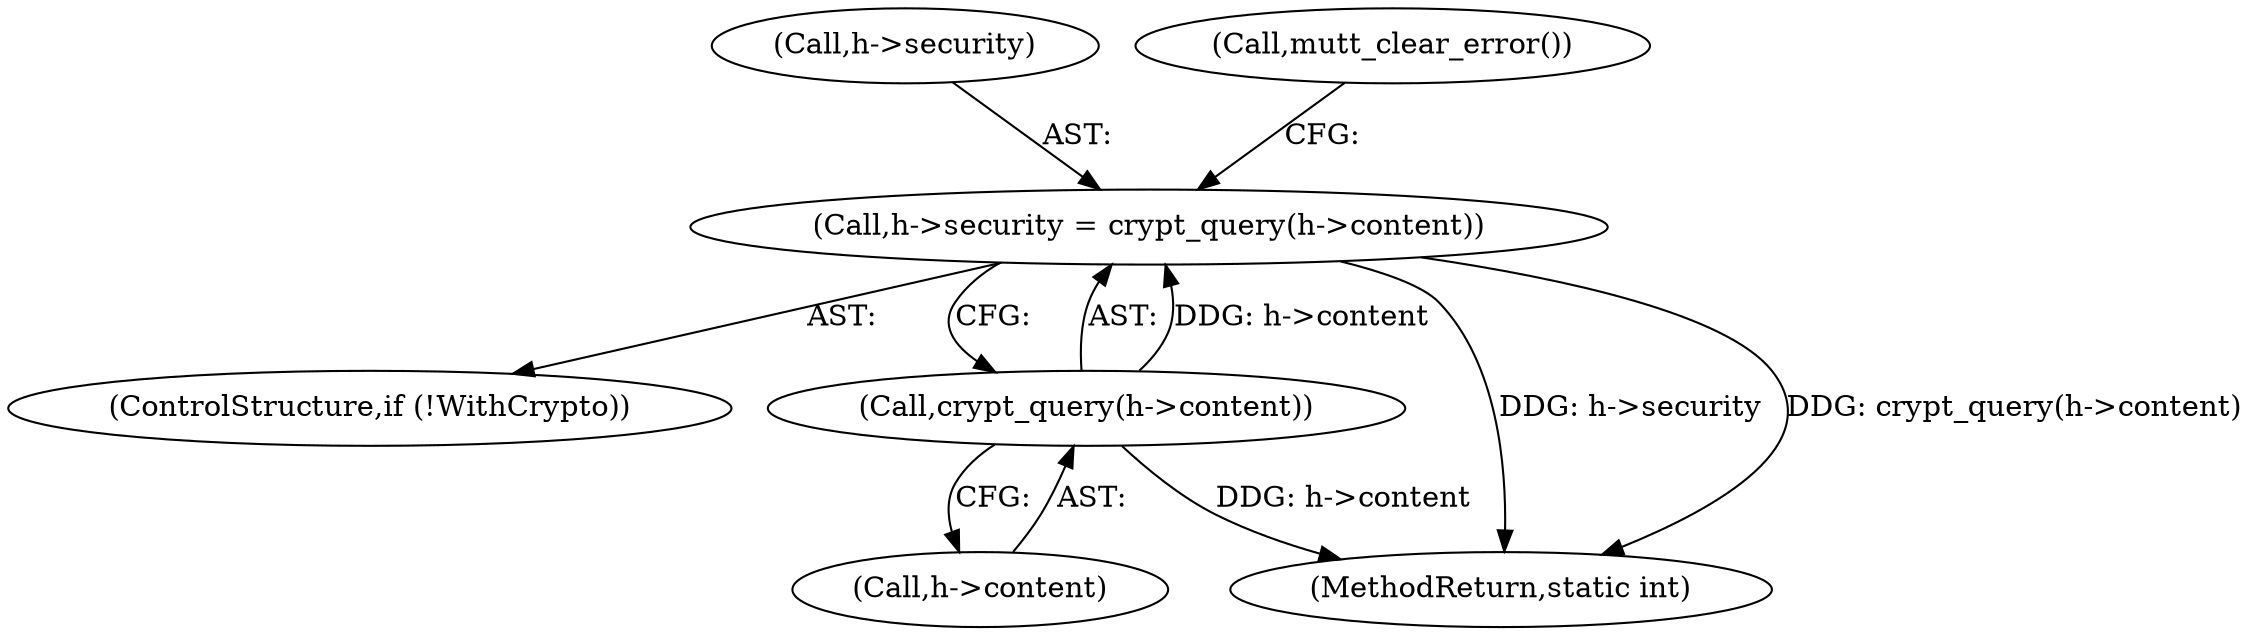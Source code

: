 digraph "0_neomutt_9bfab35522301794483f8f9ed60820bdec9be59e_2@API" {
"1000523" [label="(Call,h->security = crypt_query(h->content))"];
"1000527" [label="(Call,crypt_query(h->content))"];
"1000527" [label="(Call,crypt_query(h->content))"];
"1000520" [label="(ControlStructure,if (!WithCrypto))"];
"1000538" [label="(MethodReturn,static int)"];
"1000524" [label="(Call,h->security)"];
"1000528" [label="(Call,h->content)"];
"1000523" [label="(Call,h->security = crypt_query(h->content))"];
"1000531" [label="(Call,mutt_clear_error())"];
"1000523" -> "1000520"  [label="AST: "];
"1000523" -> "1000527"  [label="CFG: "];
"1000524" -> "1000523"  [label="AST: "];
"1000527" -> "1000523"  [label="AST: "];
"1000531" -> "1000523"  [label="CFG: "];
"1000523" -> "1000538"  [label="DDG: h->security"];
"1000523" -> "1000538"  [label="DDG: crypt_query(h->content)"];
"1000527" -> "1000523"  [label="DDG: h->content"];
"1000527" -> "1000528"  [label="CFG: "];
"1000528" -> "1000527"  [label="AST: "];
"1000527" -> "1000538"  [label="DDG: h->content"];
}

